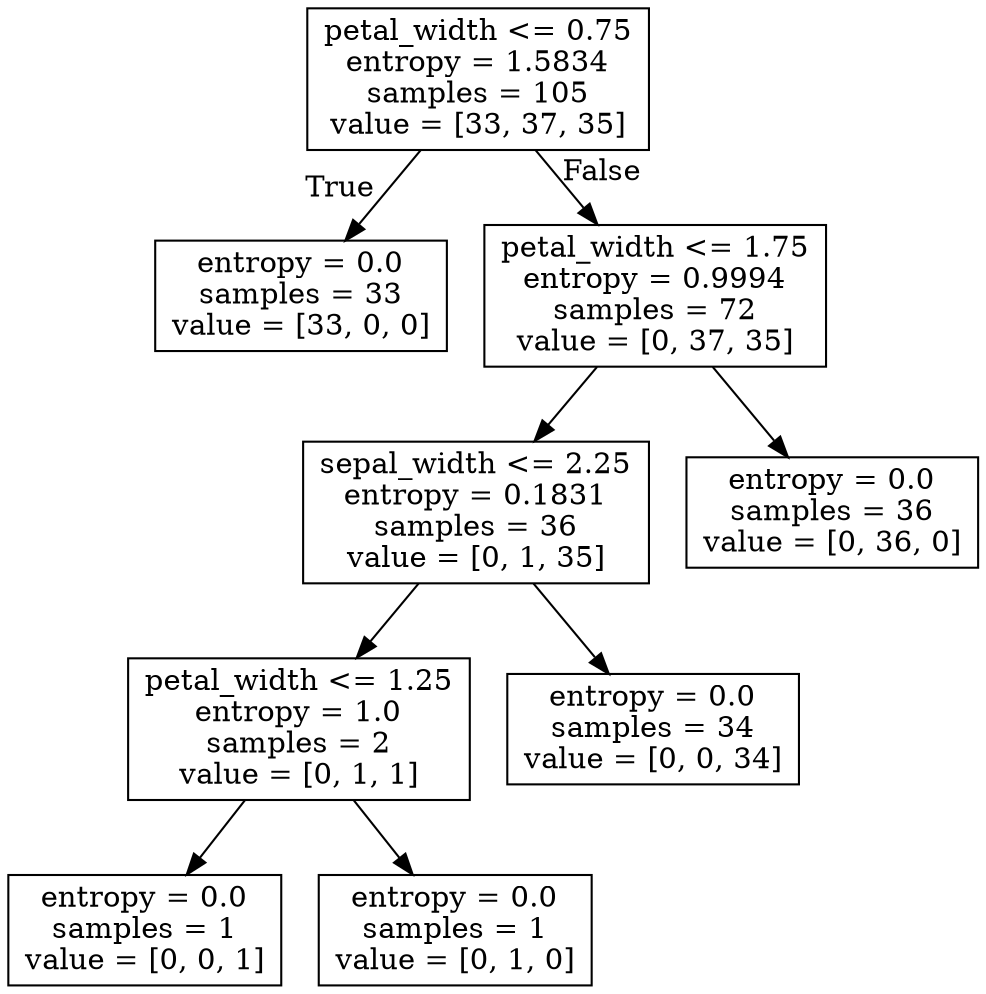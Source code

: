 digraph Tree {
node [shape=box] ;
0 [label="petal_width <= 0.75\nentropy = 1.5834\nsamples = 105\nvalue = [33, 37, 35]"] ;
1 [label="entropy = 0.0\nsamples = 33\nvalue = [33, 0, 0]"] ;
0 -> 1 [labeldistance=2.5, labelangle=45, headlabel="True"] ;
2 [label="petal_width <= 1.75\nentropy = 0.9994\nsamples = 72\nvalue = [0, 37, 35]"] ;
0 -> 2 [labeldistance=2.5, labelangle=-45, headlabel="False"] ;
3 [label="sepal_width <= 2.25\nentropy = 0.1831\nsamples = 36\nvalue = [0, 1, 35]"] ;
2 -> 3 ;
4 [label="petal_width <= 1.25\nentropy = 1.0\nsamples = 2\nvalue = [0, 1, 1]"] ;
3 -> 4 ;
5 [label="entropy = 0.0\nsamples = 1\nvalue = [0, 0, 1]"] ;
4 -> 5 ;
6 [label="entropy = 0.0\nsamples = 1\nvalue = [0, 1, 0]"] ;
4 -> 6 ;
7 [label="entropy = 0.0\nsamples = 34\nvalue = [0, 0, 34]"] ;
3 -> 7 ;
8 [label="entropy = 0.0\nsamples = 36\nvalue = [0, 36, 0]"] ;
2 -> 8 ;
}